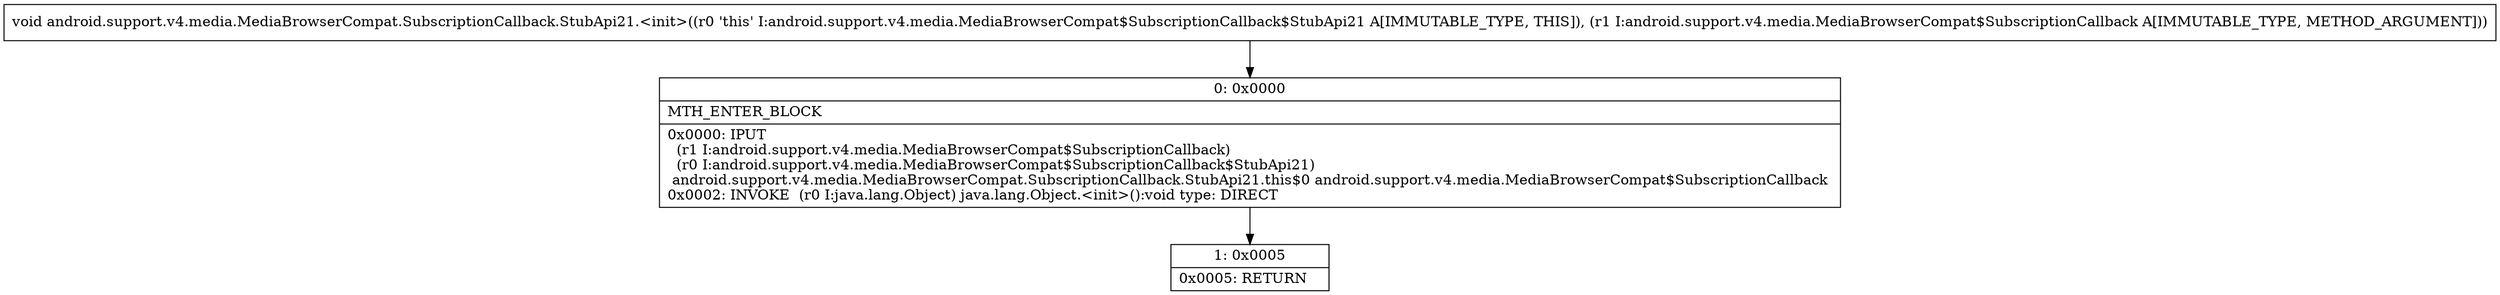 digraph "CFG forandroid.support.v4.media.MediaBrowserCompat.SubscriptionCallback.StubApi21.\<init\>(Landroid\/support\/v4\/media\/MediaBrowserCompat$SubscriptionCallback;)V" {
Node_0 [shape=record,label="{0\:\ 0x0000|MTH_ENTER_BLOCK\l|0x0000: IPUT  \l  (r1 I:android.support.v4.media.MediaBrowserCompat$SubscriptionCallback)\l  (r0 I:android.support.v4.media.MediaBrowserCompat$SubscriptionCallback$StubApi21)\l android.support.v4.media.MediaBrowserCompat.SubscriptionCallback.StubApi21.this$0 android.support.v4.media.MediaBrowserCompat$SubscriptionCallback \l0x0002: INVOKE  (r0 I:java.lang.Object) java.lang.Object.\<init\>():void type: DIRECT \l}"];
Node_1 [shape=record,label="{1\:\ 0x0005|0x0005: RETURN   \l}"];
MethodNode[shape=record,label="{void android.support.v4.media.MediaBrowserCompat.SubscriptionCallback.StubApi21.\<init\>((r0 'this' I:android.support.v4.media.MediaBrowserCompat$SubscriptionCallback$StubApi21 A[IMMUTABLE_TYPE, THIS]), (r1 I:android.support.v4.media.MediaBrowserCompat$SubscriptionCallback A[IMMUTABLE_TYPE, METHOD_ARGUMENT])) }"];
MethodNode -> Node_0;
Node_0 -> Node_1;
}

